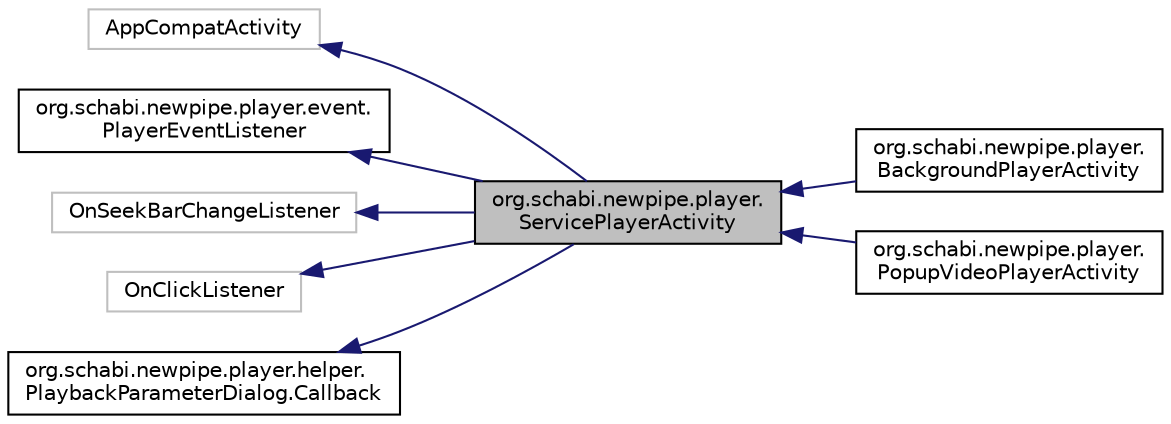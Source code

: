 digraph "org.schabi.newpipe.player.ServicePlayerActivity"
{
 // LATEX_PDF_SIZE
  edge [fontname="Helvetica",fontsize="10",labelfontname="Helvetica",labelfontsize="10"];
  node [fontname="Helvetica",fontsize="10",shape=record];
  rankdir="LR";
  Node0 [label="org.schabi.newpipe.player.\lServicePlayerActivity",height=0.2,width=0.4,color="black", fillcolor="grey75", style="filled", fontcolor="black",tooltip=" "];
  Node1 -> Node0 [dir="back",color="midnightblue",fontsize="10",style="solid",fontname="Helvetica"];
  Node1 [label="AppCompatActivity",height=0.2,width=0.4,color="grey75", fillcolor="white", style="filled",tooltip=" "];
  Node2 -> Node0 [dir="back",color="midnightblue",fontsize="10",style="solid",fontname="Helvetica"];
  Node2 [label="org.schabi.newpipe.player.event.\lPlayerEventListener",height=0.2,width=0.4,color="black", fillcolor="white", style="filled",URL="$interfaceorg_1_1schabi_1_1newpipe_1_1player_1_1event_1_1_player_event_listener.html",tooltip=" "];
  Node3 -> Node0 [dir="back",color="midnightblue",fontsize="10",style="solid",fontname="Helvetica"];
  Node3 [label="OnSeekBarChangeListener",height=0.2,width=0.4,color="grey75", fillcolor="white", style="filled",tooltip=" "];
  Node4 -> Node0 [dir="back",color="midnightblue",fontsize="10",style="solid",fontname="Helvetica"];
  Node4 [label="OnClickListener",height=0.2,width=0.4,color="grey75", fillcolor="white", style="filled",tooltip=" "];
  Node5 -> Node0 [dir="back",color="midnightblue",fontsize="10",style="solid",fontname="Helvetica"];
  Node5 [label="org.schabi.newpipe.player.helper.\lPlaybackParameterDialog.Callback",height=0.2,width=0.4,color="black", fillcolor="white", style="filled",URL="$interfaceorg_1_1schabi_1_1newpipe_1_1player_1_1helper_1_1_playback_parameter_dialog_1_1_callback.html",tooltip=" "];
  Node0 -> Node6 [dir="back",color="midnightblue",fontsize="10",style="solid",fontname="Helvetica"];
  Node6 [label="org.schabi.newpipe.player.\lBackgroundPlayerActivity",height=0.2,width=0.4,color="black", fillcolor="white", style="filled",URL="$classorg_1_1schabi_1_1newpipe_1_1player_1_1_background_player_activity.html",tooltip=" "];
  Node0 -> Node7 [dir="back",color="midnightblue",fontsize="10",style="solid",fontname="Helvetica"];
  Node7 [label="org.schabi.newpipe.player.\lPopupVideoPlayerActivity",height=0.2,width=0.4,color="black", fillcolor="white", style="filled",URL="$classorg_1_1schabi_1_1newpipe_1_1player_1_1_popup_video_player_activity.html",tooltip=" "];
}
